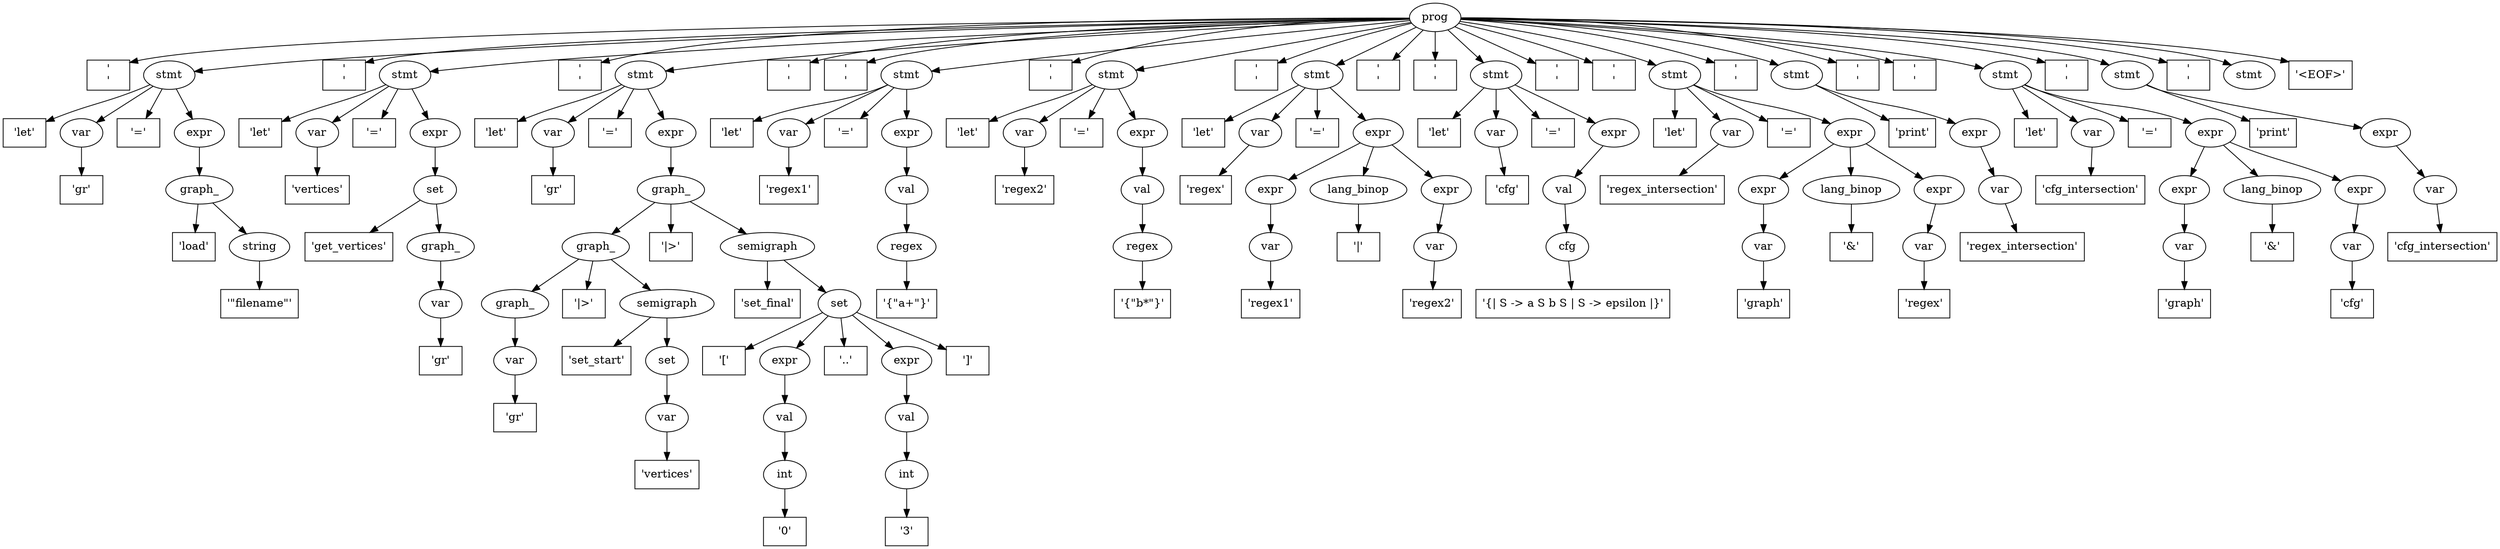 strict digraph ast {
0 [label=prog];
1 [label="'\n'", shape=box];
0 -> 1;
2 [label=stmt];
0 -> 2;
3 [label="'let'", shape=box];
2 -> 3;
4 [label=var];
2 -> 4;
5 [label="'gr'", shape=box];
4 -> 5;
6 [label="'='", shape=box];
2 -> 6;
7 [label=expr];
2 -> 7;
8 [label=graph_];
7 -> 8;
9 [label="'load'", shape=box];
8 -> 9;
10 [label=string];
8 -> 10;
11 [label="'\"filename\"'", shape=box];
10 -> 11;
12 [label="'\n'", shape=box];
0 -> 12;
13 [label=stmt];
0 -> 13;
14 [label="'let'", shape=box];
13 -> 14;
15 [label=var];
13 -> 15;
16 [label="'vertices'", shape=box];
15 -> 16;
17 [label="'='", shape=box];
13 -> 17;
18 [label=expr];
13 -> 18;
19 [label=set];
18 -> 19;
20 [label="'get_vertices'", shape=box];
19 -> 20;
21 [label=graph_];
19 -> 21;
22 [label=var];
21 -> 22;
23 [label="'gr'", shape=box];
22 -> 23;
24 [label="'\n'", shape=box];
0 -> 24;
25 [label=stmt];
0 -> 25;
26 [label="'let'", shape=box];
25 -> 26;
27 [label=var];
25 -> 27;
28 [label="'gr'", shape=box];
27 -> 28;
29 [label="'='", shape=box];
25 -> 29;
30 [label=expr];
25 -> 30;
31 [label=graph_];
30 -> 31;
32 [label=graph_];
31 -> 32;
33 [label=graph_];
32 -> 33;
34 [label=var];
33 -> 34;
35 [label="'gr'", shape=box];
34 -> 35;
36 [label="'|>'", shape=box];
32 -> 36;
37 [label=semigraph];
32 -> 37;
38 [label="'set_start'", shape=box];
37 -> 38;
39 [label=set];
37 -> 39;
40 [label=var];
39 -> 40;
41 [label="'vertices'", shape=box];
40 -> 41;
42 [label="'|>'", shape=box];
31 -> 42;
43 [label=semigraph];
31 -> 43;
44 [label="'set_final'", shape=box];
43 -> 44;
45 [label=set];
43 -> 45;
46 [label="'['", shape=box];
45 -> 46;
47 [label=expr];
45 -> 47;
48 [label=val];
47 -> 48;
49 [label=int];
48 -> 49;
50 [label="'0'", shape=box];
49 -> 50;
51 [label="'..'", shape=box];
45 -> 51;
52 [label=expr];
45 -> 52;
53 [label=val];
52 -> 53;
54 [label=int];
53 -> 54;
55 [label="'3'", shape=box];
54 -> 55;
56 [label="']'", shape=box];
45 -> 56;
57 [label="'\n'", shape=box];
0 -> 57;
58 [label="'\n'", shape=box];
0 -> 58;
59 [label=stmt];
0 -> 59;
60 [label="'let'", shape=box];
59 -> 60;
61 [label=var];
59 -> 61;
62 [label="'regex1'", shape=box];
61 -> 62;
63 [label="'='", shape=box];
59 -> 63;
64 [label=expr];
59 -> 64;
65 [label=val];
64 -> 65;
66 [label=regex];
65 -> 66;
67 [label="'{\"a+\"}'", shape=box];
66 -> 67;
68 [label="'\n'", shape=box];
0 -> 68;
69 [label=stmt];
0 -> 69;
70 [label="'let'", shape=box];
69 -> 70;
71 [label=var];
69 -> 71;
72 [label="'regex2'", shape=box];
71 -> 72;
73 [label="'='", shape=box];
69 -> 73;
74 [label=expr];
69 -> 74;
75 [label=val];
74 -> 75;
76 [label=regex];
75 -> 76;
77 [label="'{\"b*\"}'", shape=box];
76 -> 77;
78 [label="'\n'", shape=box];
0 -> 78;
79 [label=stmt];
0 -> 79;
80 [label="'let'", shape=box];
79 -> 80;
81 [label=var];
79 -> 81;
82 [label="'regex'", shape=box];
81 -> 82;
83 [label="'='", shape=box];
79 -> 83;
84 [label=expr];
79 -> 84;
85 [label=expr];
84 -> 85;
86 [label=var];
85 -> 86;
87 [label="'regex1'", shape=box];
86 -> 87;
88 [label=lang_binop];
84 -> 88;
89 [label="'|'", shape=box];
88 -> 89;
90 [label=expr];
84 -> 90;
91 [label=var];
90 -> 91;
92 [label="'regex2'", shape=box];
91 -> 92;
93 [label="'\n'", shape=box];
0 -> 93;
94 [label="'\n'", shape=box];
0 -> 94;
95 [label=stmt];
0 -> 95;
96 [label="'let'", shape=box];
95 -> 96;
97 [label=var];
95 -> 97;
98 [label="'cfg'", shape=box];
97 -> 98;
99 [label="'='", shape=box];
95 -> 99;
100 [label=expr];
95 -> 100;
101 [label=val];
100 -> 101;
102 [label=cfg];
101 -> 102;
103 [label="'{| S -> a S b S | S -> epsilon |}'", shape=box];
102 -> 103;
104 [label="'\n'", shape=box];
0 -> 104;
105 [label="'\n'", shape=box];
0 -> 105;
106 [label=stmt];
0 -> 106;
107 [label="'let'", shape=box];
106 -> 107;
108 [label=var];
106 -> 108;
109 [label="'regex_intersection'", shape=box];
108 -> 109;
110 [label="'='", shape=box];
106 -> 110;
111 [label=expr];
106 -> 111;
112 [label=expr];
111 -> 112;
113 [label=var];
112 -> 113;
114 [label="'graph'", shape=box];
113 -> 114;
115 [label=lang_binop];
111 -> 115;
116 [label="'&'", shape=box];
115 -> 116;
117 [label=expr];
111 -> 117;
118 [label=var];
117 -> 118;
119 [label="'regex'", shape=box];
118 -> 119;
120 [label="'\n'", shape=box];
0 -> 120;
121 [label=stmt];
0 -> 121;
122 [label="'print'", shape=box];
121 -> 122;
123 [label=expr];
121 -> 123;
124 [label=var];
123 -> 124;
125 [label="'regex_intersection'", shape=box];
124 -> 125;
126 [label="'\n'", shape=box];
0 -> 126;
127 [label="'\n'", shape=box];
0 -> 127;
128 [label=stmt];
0 -> 128;
129 [label="'let'", shape=box];
128 -> 129;
130 [label=var];
128 -> 130;
131 [label="'cfg_intersection'", shape=box];
130 -> 131;
132 [label="'='", shape=box];
128 -> 132;
133 [label=expr];
128 -> 133;
134 [label=expr];
133 -> 134;
135 [label=var];
134 -> 135;
136 [label="'graph'", shape=box];
135 -> 136;
137 [label=lang_binop];
133 -> 137;
138 [label="'&'", shape=box];
137 -> 138;
139 [label=expr];
133 -> 139;
140 [label=var];
139 -> 140;
141 [label="'cfg'", shape=box];
140 -> 141;
142 [label="'\n'", shape=box];
0 -> 142;
143 [label=stmt];
0 -> 143;
144 [label="'print'", shape=box];
143 -> 144;
145 [label=expr];
143 -> 145;
146 [label=var];
145 -> 146;
147 [label="'cfg_intersection'", shape=box];
146 -> 147;
148 [label="'\n'", shape=box];
0 -> 148;
149 [label=stmt];
0 -> 149;
150 [label="'<EOF>'", shape=box];
0 -> 150;
}
